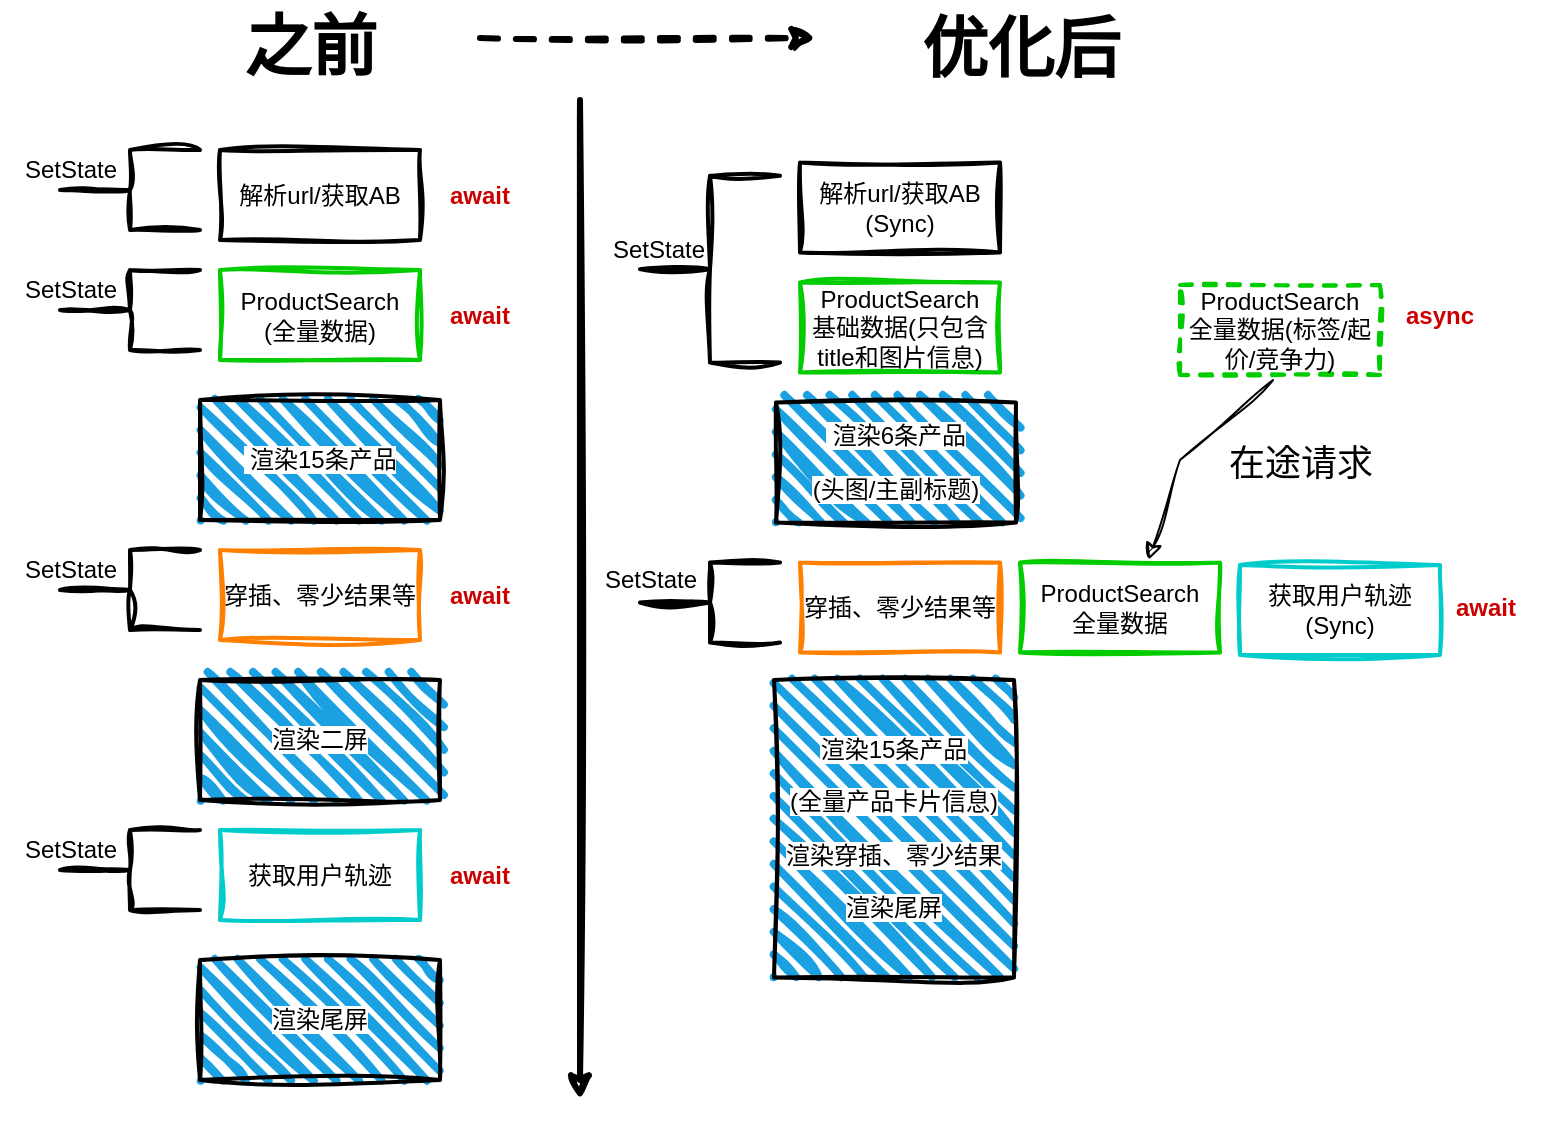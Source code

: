 <mxfile version="20.8.10" type="github" pages="3">
  <diagram name="第 1 页" id="h7guNUNuEZAvRdEFAoXu">
    <mxGraphModel dx="1175" dy="623" grid="1" gridSize="10" guides="1" tooltips="1" connect="1" arrows="1" fold="1" page="1" pageScale="1" pageWidth="827" pageHeight="1169" math="0" shadow="0">
      <root>
        <mxCell id="0" />
        <mxCell id="1" parent="0" />
        <mxCell id="q4ey1tj-G2VjlWOxj3wE-38" value="" style="group;sketch=1;curveFitting=1;jiggle=2;rounded=0;" vertex="1" connectable="0" parent="1">
          <mxGeometry x="40" y="170" width="773" height="500" as="geometry" />
        </mxCell>
        <mxCell id="qU5GhlJ0_iXKbKkcytwh-4" value="" style="endArrow=classic;html=1;rounded=0;strokeWidth=3;sketch=1;curveFitting=1;jiggle=2;" parent="q4ey1tj-G2VjlWOxj3wE-38" edge="1">
          <mxGeometry width="50" height="50" relative="1" as="geometry">
            <mxPoint x="290" as="sourcePoint" />
            <mxPoint x="290" y="500" as="targetPoint" />
          </mxGeometry>
        </mxCell>
        <mxCell id="qU5GhlJ0_iXKbKkcytwh-8" value="&lt;p style=&quot;line-height: 120%;&quot;&gt;&lt;span style=&quot;background-color: rgb(255, 255, 255);&quot;&gt;&amp;nbsp;渲染15条产品&lt;/span&gt;&lt;/p&gt;" style="rounded=0;whiteSpace=wrap;html=1;strokeWidth=2;fillWeight=4;hachureGap=8;hachureAngle=45;fillColor=#1ba1e2;sketch=1;curveFitting=1;jiggle=2;" parent="q4ey1tj-G2VjlWOxj3wE-38" vertex="1">
          <mxGeometry x="100" y="150" width="120" height="60" as="geometry" />
        </mxCell>
        <mxCell id="qU5GhlJ0_iXKbKkcytwh-9" value="&lt;p style=&quot;line-height: 120%;&quot;&gt;&lt;span style=&quot;background-color: rgb(255, 255, 255);&quot;&gt;渲染二屏&lt;/span&gt;&lt;/p&gt;" style="rounded=0;whiteSpace=wrap;html=1;strokeWidth=2;fillWeight=4;hachureGap=8;hachureAngle=45;fillColor=#1ba1e2;sketch=1;curveFitting=1;jiggle=2;" parent="q4ey1tj-G2VjlWOxj3wE-38" vertex="1">
          <mxGeometry x="100" y="290" width="120" height="60" as="geometry" />
        </mxCell>
        <mxCell id="qU5GhlJ0_iXKbKkcytwh-16" value="解析url/获取AB" style="rounded=0;absoluteArcSize=1;html=1;arcSize=10;whiteSpace=wrap;points=[];strokeColor=default;fillColor=inherit;fillWeight=4;hachureGap=8;hachureAngle=45;strokeWidth=2;fontFamily=Helvetica;fontSize=12;fontColor=default;sketch=1;curveFitting=1;jiggle=2;" parent="q4ey1tj-G2VjlWOxj3wE-38" vertex="1">
          <mxGeometry x="110" y="25" width="100" height="45" as="geometry" />
        </mxCell>
        <mxCell id="qU5GhlJ0_iXKbKkcytwh-21" value="" style="group;rounded=0;sketch=1;curveFitting=1;jiggle=2;" parent="q4ey1tj-G2VjlWOxj3wE-38" vertex="1" connectable="0">
          <mxGeometry y="20" width="100" height="45" as="geometry" />
        </mxCell>
        <mxCell id="qU5GhlJ0_iXKbKkcytwh-13" value="" style="shape=curlyBracket;whiteSpace=wrap;html=1;rounded=0;labelPosition=left;verticalLabelPosition=middle;align=right;verticalAlign=middle;fillWeight=4;hachureGap=8;hachureAngle=45;strokeColor=default;strokeWidth=2;fontFamily=Helvetica;fontSize=12;fontColor=default;fillColor=#1ba1e2;size=0.5;sketch=1;curveFitting=1;jiggle=2;" parent="qU5GhlJ0_iXKbKkcytwh-21" vertex="1">
          <mxGeometry x="30" y="5" width="70" height="40" as="geometry" />
        </mxCell>
        <mxCell id="qU5GhlJ0_iXKbKkcytwh-20" value="SetState&lt;br&gt;" style="text;html=1;align=center;verticalAlign=middle;resizable=0;points=[];autosize=1;strokeColor=none;fillColor=none;fontSize=12;fontFamily=Helvetica;fontColor=default;rounded=0;sketch=1;curveFitting=1;jiggle=2;" parent="qU5GhlJ0_iXKbKkcytwh-21" vertex="1">
          <mxGeometry width="70" height="30" as="geometry" />
        </mxCell>
        <UserObject label="await" placeholders="1" name="Variable" id="qU5GhlJ0_iXKbKkcytwh-22">
          <mxCell style="text;html=1;strokeColor=none;fillColor=none;align=center;verticalAlign=middle;whiteSpace=wrap;overflow=hidden;fontSize=12;fontFamily=Helvetica;fontColor=#CC0000;fontStyle=1;labelBackgroundColor=none;rounded=0;sketch=1;curveFitting=1;jiggle=2;" parent="q4ey1tj-G2VjlWOxj3wE-38" vertex="1">
            <mxGeometry x="210" y="31.25" width="60" height="32.5" as="geometry" />
          </mxCell>
        </UserObject>
        <mxCell id="qU5GhlJ0_iXKbKkcytwh-26" value="ProductSearch&lt;br&gt;(全量数据)" style="rounded=0;absoluteArcSize=1;html=1;arcSize=10;whiteSpace=wrap;points=[];strokeColor=#00CC00;fillColor=inherit;fillWeight=4;hachureGap=8;hachureAngle=45;strokeWidth=2;fontFamily=Helvetica;fontSize=12;fontColor=default;shadow=0;glass=0;sketch=1;curveFitting=1;jiggle=2;" parent="q4ey1tj-G2VjlWOxj3wE-38" vertex="1">
          <mxGeometry x="110" y="85" width="100" height="45" as="geometry" />
        </mxCell>
        <mxCell id="qU5GhlJ0_iXKbKkcytwh-27" value="" style="group;rounded=0;sketch=1;curveFitting=1;jiggle=2;" parent="q4ey1tj-G2VjlWOxj3wE-38" vertex="1" connectable="0">
          <mxGeometry y="80" width="100" height="45" as="geometry" />
        </mxCell>
        <mxCell id="qU5GhlJ0_iXKbKkcytwh-28" value="" style="shape=curlyBracket;whiteSpace=wrap;html=1;rounded=0;labelPosition=left;verticalLabelPosition=middle;align=right;verticalAlign=middle;fillWeight=4;hachureGap=8;hachureAngle=45;strokeColor=default;strokeWidth=2;fontFamily=Helvetica;fontSize=12;fontColor=default;fillColor=#1ba1e2;size=0.5;sketch=1;curveFitting=1;jiggle=2;" parent="qU5GhlJ0_iXKbKkcytwh-27" vertex="1">
          <mxGeometry x="30" y="5" width="70" height="40" as="geometry" />
        </mxCell>
        <mxCell id="qU5GhlJ0_iXKbKkcytwh-29" value="SetState&lt;br&gt;" style="text;html=1;align=center;verticalAlign=middle;resizable=0;points=[];autosize=1;strokeColor=none;fillColor=none;fontSize=12;fontFamily=Helvetica;fontColor=default;rounded=0;sketch=1;curveFitting=1;jiggle=2;" parent="qU5GhlJ0_iXKbKkcytwh-27" vertex="1">
          <mxGeometry width="70" height="30" as="geometry" />
        </mxCell>
        <UserObject label="await" placeholders="1" name="Variable" id="qU5GhlJ0_iXKbKkcytwh-30">
          <mxCell style="text;html=1;strokeColor=none;fillColor=none;align=center;verticalAlign=middle;whiteSpace=wrap;overflow=hidden;fontSize=12;fontFamily=Helvetica;fontColor=#CC0000;fontStyle=1;labelBackgroundColor=none;rounded=0;sketch=1;curveFitting=1;jiggle=2;" parent="q4ey1tj-G2VjlWOxj3wE-38" vertex="1">
            <mxGeometry x="210" y="91.25" width="60" height="32.5" as="geometry" />
          </mxCell>
        </UserObject>
        <mxCell id="qU5GhlJ0_iXKbKkcytwh-31" value="穿插、零少结果等" style="rounded=0;absoluteArcSize=1;html=1;arcSize=10;whiteSpace=wrap;points=[];strokeColor=#FF8000;fillColor=inherit;fillWeight=4;hachureGap=8;hachureAngle=45;strokeWidth=2;fontFamily=Helvetica;fontSize=12;fontColor=default;shadow=0;glass=0;sketch=1;curveFitting=1;jiggle=2;" parent="q4ey1tj-G2VjlWOxj3wE-38" vertex="1">
          <mxGeometry x="110" y="225" width="100" height="45" as="geometry" />
        </mxCell>
        <mxCell id="qU5GhlJ0_iXKbKkcytwh-32" value="" style="group;rounded=0;sketch=1;curveFitting=1;jiggle=2;" parent="q4ey1tj-G2VjlWOxj3wE-38" vertex="1" connectable="0">
          <mxGeometry y="220" width="100" height="45" as="geometry" />
        </mxCell>
        <mxCell id="qU5GhlJ0_iXKbKkcytwh-33" value="" style="shape=curlyBracket;whiteSpace=wrap;html=1;rounded=0;labelPosition=left;verticalLabelPosition=middle;align=right;verticalAlign=middle;fillWeight=4;hachureGap=8;hachureAngle=45;strokeColor=default;strokeWidth=2;fontFamily=Helvetica;fontSize=12;fontColor=default;fillColor=#1ba1e2;size=0.5;sketch=1;curveFitting=1;jiggle=2;" parent="qU5GhlJ0_iXKbKkcytwh-32" vertex="1">
          <mxGeometry x="30" y="5" width="70" height="40" as="geometry" />
        </mxCell>
        <mxCell id="qU5GhlJ0_iXKbKkcytwh-34" value="SetState&lt;br&gt;" style="text;html=1;align=center;verticalAlign=middle;resizable=0;points=[];autosize=1;strokeColor=none;fillColor=none;fontSize=12;fontFamily=Helvetica;fontColor=default;rounded=0;sketch=1;curveFitting=1;jiggle=2;" parent="qU5GhlJ0_iXKbKkcytwh-32" vertex="1">
          <mxGeometry width="70" height="30" as="geometry" />
        </mxCell>
        <UserObject label="await" placeholders="1" name="Variable" id="qU5GhlJ0_iXKbKkcytwh-35">
          <mxCell style="text;html=1;strokeColor=none;fillColor=none;align=center;verticalAlign=middle;whiteSpace=wrap;overflow=hidden;fontSize=12;fontFamily=Helvetica;fontColor=#CC0000;fontStyle=1;labelBackgroundColor=none;rounded=0;sketch=1;curveFitting=1;jiggle=2;" parent="q4ey1tj-G2VjlWOxj3wE-38" vertex="1">
            <mxGeometry x="210" y="231.25" width="60" height="32.5" as="geometry" />
          </mxCell>
        </UserObject>
        <mxCell id="qU5GhlJ0_iXKbKkcytwh-36" value="获取用户轨迹" style="rounded=0;absoluteArcSize=1;html=1;arcSize=10;whiteSpace=wrap;points=[];strokeColor=#00CCCC;fillColor=inherit;fillWeight=4;hachureGap=8;hachureAngle=45;strokeWidth=2;fontFamily=Helvetica;fontSize=12;fontColor=default;shadow=0;glass=0;sketch=1;curveFitting=1;jiggle=2;" parent="q4ey1tj-G2VjlWOxj3wE-38" vertex="1">
          <mxGeometry x="110" y="365" width="100" height="45" as="geometry" />
        </mxCell>
        <mxCell id="qU5GhlJ0_iXKbKkcytwh-37" value="" style="group;rounded=0;sketch=1;curveFitting=1;jiggle=2;" parent="q4ey1tj-G2VjlWOxj3wE-38" vertex="1" connectable="0">
          <mxGeometry y="360" width="100" height="45" as="geometry" />
        </mxCell>
        <mxCell id="qU5GhlJ0_iXKbKkcytwh-38" value="" style="shape=curlyBracket;whiteSpace=wrap;html=1;rounded=0;labelPosition=left;verticalLabelPosition=middle;align=right;verticalAlign=middle;fillWeight=4;hachureGap=8;hachureAngle=45;strokeColor=default;strokeWidth=2;fontFamily=Helvetica;fontSize=12;fontColor=default;fillColor=#1ba1e2;size=0.5;sketch=1;curveFitting=1;jiggle=2;" parent="qU5GhlJ0_iXKbKkcytwh-37" vertex="1">
          <mxGeometry x="30" y="5" width="70" height="40" as="geometry" />
        </mxCell>
        <mxCell id="qU5GhlJ0_iXKbKkcytwh-39" value="SetState&lt;br&gt;" style="text;html=1;align=center;verticalAlign=middle;resizable=0;points=[];autosize=1;strokeColor=none;fillColor=none;fontSize=12;fontFamily=Helvetica;fontColor=default;rounded=0;sketch=1;curveFitting=1;jiggle=2;" parent="qU5GhlJ0_iXKbKkcytwh-37" vertex="1">
          <mxGeometry width="70" height="30" as="geometry" />
        </mxCell>
        <UserObject label="await" placeholders="1" name="Variable" id="qU5GhlJ0_iXKbKkcytwh-40">
          <mxCell style="text;html=1;strokeColor=none;fillColor=none;align=center;verticalAlign=middle;whiteSpace=wrap;overflow=hidden;fontSize=12;fontFamily=Helvetica;fontColor=#CC0000;fontStyle=1;labelBackgroundColor=none;rounded=0;sketch=1;curveFitting=1;jiggle=2;" parent="q4ey1tj-G2VjlWOxj3wE-38" vertex="1">
            <mxGeometry x="210" y="371.25" width="60" height="32.5" as="geometry" />
          </mxCell>
        </UserObject>
        <mxCell id="qU5GhlJ0_iXKbKkcytwh-41" value="&lt;span style=&quot;background-color: rgb(255, 255, 255);&quot;&gt;渲染尾屏&lt;/span&gt;" style="rounded=0;whiteSpace=wrap;html=1;strokeWidth=2;fillWeight=4;hachureGap=8;hachureAngle=45;fillColor=#1ba1e2;sketch=1;curveFitting=1;jiggle=2;" parent="q4ey1tj-G2VjlWOxj3wE-38" vertex="1">
          <mxGeometry x="100" y="430" width="120" height="60" as="geometry" />
        </mxCell>
        <mxCell id="q4ey1tj-G2VjlWOxj3wE-4" value="&lt;p style=&quot;line-height: 120%;&quot;&gt;&lt;span style=&quot;background-color: rgb(255, 255, 255);&quot;&gt;&amp;nbsp;渲染6条产品&lt;/span&gt;&lt;/p&gt;&lt;p style=&quot;line-height: 120%;&quot;&gt;&lt;span style=&quot;background-color: rgb(255, 255, 255);&quot;&gt;(头图/主副标题)&lt;/span&gt;&lt;/p&gt;" style="rounded=0;whiteSpace=wrap;html=1;strokeWidth=2;fillWeight=4;hachureGap=8;hachureAngle=45;fillColor=#1ba1e2;sketch=1;curveFitting=1;jiggle=2;" vertex="1" parent="q4ey1tj-G2VjlWOxj3wE-38">
          <mxGeometry x="388" y="151.25" width="120" height="60" as="geometry" />
        </mxCell>
        <mxCell id="q4ey1tj-G2VjlWOxj3wE-5" value="&lt;p style=&quot;line-height: 120%;&quot;&gt;&lt;span style=&quot;background-color: rgb(255, 255, 255);&quot;&gt;渲染15条产品&lt;/span&gt;&lt;/p&gt;&lt;p style=&quot;line-height: 120%;&quot;&gt;&lt;span style=&quot;background-color: rgb(255, 255, 255);&quot;&gt;(全量产品卡片信息)&lt;/span&gt;&lt;/p&gt;&lt;p style=&quot;line-height: 120%;&quot;&gt;&lt;span style=&quot;background-color: rgb(255, 255, 255);&quot;&gt;渲染穿插、零少结果&lt;/span&gt;&lt;/p&gt;&lt;p style=&quot;line-height: 120%;&quot;&gt;&lt;span style=&quot;background-color: rgb(255, 255, 255);&quot;&gt;渲染尾屏&lt;/span&gt;&lt;/p&gt;" style="rounded=0;whiteSpace=wrap;html=1;strokeWidth=2;fillWeight=4;hachureGap=8;hachureAngle=45;fillColor=#1ba1e2;sketch=1;curveFitting=1;jiggle=2;" vertex="1" parent="q4ey1tj-G2VjlWOxj3wE-38">
          <mxGeometry x="387" y="290" width="120" height="148.75" as="geometry" />
        </mxCell>
        <mxCell id="q4ey1tj-G2VjlWOxj3wE-6" value="解析url/获取AB&lt;br&gt;(Sync)" style="rounded=0;absoluteArcSize=1;html=1;arcSize=10;whiteSpace=wrap;points=[];strokeColor=default;fillColor=inherit;fillWeight=4;hachureGap=8;hachureAngle=45;strokeWidth=2;fontFamily=Helvetica;fontSize=12;fontColor=default;sketch=1;curveFitting=1;jiggle=2;" vertex="1" parent="q4ey1tj-G2VjlWOxj3wE-38">
          <mxGeometry x="400" y="31.25" width="100" height="45" as="geometry" />
        </mxCell>
        <mxCell id="q4ey1tj-G2VjlWOxj3wE-7" value="" style="group;rounded=0;sketch=1;curveFitting=1;jiggle=2;" vertex="1" connectable="0" parent="q4ey1tj-G2VjlWOxj3wE-38">
          <mxGeometry x="300" y="25" width="100" height="105" as="geometry" />
        </mxCell>
        <mxCell id="q4ey1tj-G2VjlWOxj3wE-8" value="" style="shape=curlyBracket;whiteSpace=wrap;html=1;rounded=0;labelPosition=left;verticalLabelPosition=middle;align=right;verticalAlign=middle;fillWeight=4;hachureGap=8;hachureAngle=45;strokeColor=default;strokeWidth=2;fontFamily=Helvetica;fontSize=12;fontColor=default;fillColor=#1ba1e2;size=0.5;sketch=1;curveFitting=1;jiggle=2;" vertex="1" parent="q4ey1tj-G2VjlWOxj3wE-7">
          <mxGeometry x="20" y="12.917" width="70" height="93.333" as="geometry" />
        </mxCell>
        <mxCell id="q4ey1tj-G2VjlWOxj3wE-9" value="SetState&lt;br&gt;" style="text;html=1;align=center;verticalAlign=middle;resizable=0;points=[];autosize=1;strokeColor=none;fillColor=none;fontSize=12;fontFamily=Helvetica;fontColor=default;rounded=0;sketch=1;curveFitting=1;jiggle=2;" vertex="1" parent="q4ey1tj-G2VjlWOxj3wE-7">
          <mxGeometry x="-6" y="35" width="70" height="30" as="geometry" />
        </mxCell>
        <mxCell id="q4ey1tj-G2VjlWOxj3wE-11" value="ProductSearch&lt;br&gt;基础数据(只包含title和图片信息)" style="rounded=0;absoluteArcSize=1;html=1;arcSize=10;whiteSpace=wrap;points=[];strokeColor=#00CC00;fillColor=inherit;fillWeight=4;hachureGap=8;hachureAngle=45;strokeWidth=2;fontFamily=Helvetica;fontSize=12;fontColor=default;shadow=0;glass=0;sketch=1;curveFitting=1;jiggle=2;" vertex="1" parent="q4ey1tj-G2VjlWOxj3wE-38">
          <mxGeometry x="400" y="91.25" width="100" height="45" as="geometry" />
        </mxCell>
        <mxCell id="q4ey1tj-G2VjlWOxj3wE-16" value="穿插、零少结果等" style="rounded=0;absoluteArcSize=1;html=1;arcSize=10;whiteSpace=wrap;points=[];strokeColor=#FF8000;fillColor=inherit;fillWeight=4;hachureGap=8;hachureAngle=45;strokeWidth=2;fontFamily=Helvetica;fontSize=12;fontColor=default;shadow=0;glass=0;sketch=1;curveFitting=1;jiggle=2;" vertex="1" parent="q4ey1tj-G2VjlWOxj3wE-38">
          <mxGeometry x="400" y="231.25" width="100" height="45" as="geometry" />
        </mxCell>
        <mxCell id="q4ey1tj-G2VjlWOxj3wE-17" value="" style="group;rounded=0;sketch=1;curveFitting=1;jiggle=2;" vertex="1" connectable="0" parent="q4ey1tj-G2VjlWOxj3wE-38">
          <mxGeometry x="300" y="225" width="100" height="45" as="geometry" />
        </mxCell>
        <mxCell id="q4ey1tj-G2VjlWOxj3wE-18" value="" style="shape=curlyBracket;whiteSpace=wrap;html=1;rounded=0;labelPosition=left;verticalLabelPosition=middle;align=right;verticalAlign=middle;fillWeight=4;hachureGap=8;hachureAngle=45;strokeColor=default;strokeWidth=2;fontFamily=Helvetica;fontSize=12;fontColor=default;fillColor=#1ba1e2;size=0.5;sketch=1;curveFitting=1;jiggle=2;" vertex="1" parent="q4ey1tj-G2VjlWOxj3wE-17">
          <mxGeometry x="20" y="6.25" width="70" height="40" as="geometry" />
        </mxCell>
        <mxCell id="q4ey1tj-G2VjlWOxj3wE-19" value="SetState&lt;br&gt;" style="text;html=1;align=center;verticalAlign=middle;resizable=0;points=[];autosize=1;strokeColor=none;fillColor=none;fontSize=12;fontFamily=Helvetica;fontColor=default;rounded=0;sketch=1;curveFitting=1;jiggle=2;" vertex="1" parent="q4ey1tj-G2VjlWOxj3wE-17">
          <mxGeometry x="-10" width="70" height="30" as="geometry" />
        </mxCell>
        <mxCell id="q4ey1tj-G2VjlWOxj3wE-21" value="获取用户轨迹&lt;br&gt;(Sync)" style="rounded=0;absoluteArcSize=1;html=1;arcSize=10;whiteSpace=wrap;points=[];strokeColor=#00CCCC;fillColor=inherit;fillWeight=4;hachureGap=8;hachureAngle=45;strokeWidth=2;fontFamily=Helvetica;fontSize=12;fontColor=default;shadow=0;glass=0;sketch=1;curveFitting=1;jiggle=2;" vertex="1" parent="q4ey1tj-G2VjlWOxj3wE-38">
          <mxGeometry x="620" y="232.5" width="100" height="45" as="geometry" />
        </mxCell>
        <mxCell id="q4ey1tj-G2VjlWOxj3wE-27" value="ProductSearch&lt;br&gt;全量数据(标签/起价/竞争力)" style="rounded=0;absoluteArcSize=1;html=1;arcSize=10;whiteSpace=wrap;points=[];strokeColor=#00CC00;fillColor=inherit;fillWeight=4;hachureGap=8;hachureAngle=45;strokeWidth=2;fontFamily=Helvetica;fontSize=12;fontColor=default;shadow=0;glass=0;dashed=1;sketch=1;curveFitting=1;jiggle=2;" vertex="1" parent="q4ey1tj-G2VjlWOxj3wE-38">
          <mxGeometry x="590" y="92.5" width="100" height="45" as="geometry" />
        </mxCell>
        <mxCell id="q4ey1tj-G2VjlWOxj3wE-28" value="ProductSearch&lt;br&gt;全量数据" style="rounded=0;absoluteArcSize=1;html=1;arcSize=10;whiteSpace=wrap;points=[];strokeColor=#00CC00;fillColor=inherit;fillWeight=4;hachureGap=8;hachureAngle=45;strokeWidth=2;fontFamily=Helvetica;fontSize=12;fontColor=default;shadow=0;glass=0;labelBorderColor=none;labelBackgroundColor=none;sketch=1;curveFitting=1;jiggle=2;" vertex="1" parent="q4ey1tj-G2VjlWOxj3wE-38">
          <mxGeometry x="510" y="231.25" width="100" height="45" as="geometry" />
        </mxCell>
        <mxCell id="q4ey1tj-G2VjlWOxj3wE-31" value="" style="endArrow=classic;html=1;rounded=0;hachureGap=4;fontFamily=Architects Daughter;fontSource=https%3A%2F%2Ffonts.googleapis.com%2Fcss%3Ffamily%3DArchitects%2BDaughter;fontSize=16;fontColor=default;entryX=0.645;entryY=-0.033;entryDx=0;entryDy=0;entryPerimeter=0;exitX=0.465;exitY=1.056;exitDx=0;exitDy=0;exitPerimeter=0;sketch=1;curveFitting=1;jiggle=2;" edge="1" parent="q4ey1tj-G2VjlWOxj3wE-38" source="q4ey1tj-G2VjlWOxj3wE-27" target="q4ey1tj-G2VjlWOxj3wE-28">
          <mxGeometry relative="1" as="geometry">
            <mxPoint x="570" y="136.25" as="sourcePoint" />
            <mxPoint x="670" y="136.25" as="targetPoint" />
            <Array as="points">
              <mxPoint x="590" y="180" />
            </Array>
          </mxGeometry>
        </mxCell>
        <mxCell id="q4ey1tj-G2VjlWOxj3wE-34" value="&lt;font face=&quot;Lucida Console&quot; style=&quot;font-size: 18px;&quot;&gt;在途请求&lt;/font&gt;" style="text;html=1;align=center;verticalAlign=middle;resizable=0;points=[];autosize=1;strokeColor=none;fillColor=none;fontSize=20;fontFamily=Architects Daughter;fontColor=default;sketch=1;curveFitting=1;jiggle=2;rounded=0;" vertex="1" parent="q4ey1tj-G2VjlWOxj3wE-38">
          <mxGeometry x="600" y="161.25" width="100" height="40" as="geometry" />
        </mxCell>
        <UserObject label="async" placeholders="1" name="Variable" id="q4ey1tj-G2VjlWOxj3wE-36">
          <mxCell style="text;html=1;strokeColor=none;fillColor=none;align=center;verticalAlign=middle;whiteSpace=wrap;overflow=hidden;fontSize=12;fontFamily=Helvetica;fontColor=#CC0000;fontStyle=1;labelBackgroundColor=none;rounded=0;sketch=1;curveFitting=1;jiggle=2;" vertex="1" parent="q4ey1tj-G2VjlWOxj3wE-38">
            <mxGeometry x="690" y="91.25" width="60" height="32.5" as="geometry" />
          </mxCell>
        </UserObject>
        <UserObject label="await" placeholders="1" name="Variable" id="q4ey1tj-G2VjlWOxj3wE-37">
          <mxCell style="text;html=1;strokeColor=none;fillColor=none;align=center;verticalAlign=middle;whiteSpace=wrap;overflow=hidden;fontSize=12;fontFamily=Helvetica;fontColor=#CC0000;fontStyle=1;labelBackgroundColor=none;rounded=0;sketch=1;curveFitting=1;jiggle=2;" vertex="1" parent="q4ey1tj-G2VjlWOxj3wE-38">
            <mxGeometry x="713" y="237.5" width="60" height="32.5" as="geometry" />
          </mxCell>
        </UserObject>
        <mxCell id="q4ey1tj-G2VjlWOxj3wE-39" value="&lt;b&gt;&lt;font style=&quot;font-size: 33px;&quot;&gt;之前&lt;/font&gt;&lt;/b&gt;" style="text;html=1;align=center;verticalAlign=middle;resizable=0;points=[];autosize=1;strokeColor=none;fillColor=none;fontSize=20;fontFamily=Architects Daughter;fontColor=default;sketch=1;curveFitting=1;jiggle=2;rounded=0;" vertex="1" parent="1">
          <mxGeometry x="150" y="120" width="90" height="50" as="geometry" />
        </mxCell>
        <mxCell id="q4ey1tj-G2VjlWOxj3wE-40" value="" style="endArrow=classic;html=1;rounded=0;hachureGap=4;strokeWidth=3;fontFamily=Lucida Console;fontSize=18;fontColor=default;jumpStyle=sharp;strokeColor=default;dashed=1;sketch=1;curveFitting=1;jiggle=2;" edge="1" parent="1">
          <mxGeometry width="50" height="50" relative="1" as="geometry">
            <mxPoint x="280" y="139" as="sourcePoint" />
            <mxPoint x="448" y="139" as="targetPoint" />
            <Array as="points" />
          </mxGeometry>
        </mxCell>
        <mxCell id="q4ey1tj-G2VjlWOxj3wE-42" value="&lt;span style=&quot;font-size: 33px;&quot;&gt;&lt;b&gt;优化后&lt;/b&gt;&lt;/span&gt;" style="text;html=1;align=center;verticalAlign=middle;resizable=0;points=[];autosize=1;strokeColor=none;fillColor=none;fontSize=20;fontFamily=Architects Daughter;fontColor=default;sketch=1;curveFitting=1;jiggle=2;rounded=0;" vertex="1" parent="1">
          <mxGeometry x="490" y="121" width="120" height="50" as="geometry" />
        </mxCell>
      </root>
    </mxGraphModel>
  </diagram>
  <diagram name="简约版" id="52yV9eKsnqJgxpzJjUNL">
    <mxGraphModel dx="1567" dy="830" grid="1" gridSize="10" guides="1" tooltips="1" connect="1" arrows="1" fold="1" page="1" pageScale="1" pageWidth="827" pageHeight="1169" math="0" shadow="0">
      <root>
        <mxCell id="2o9ITymxCFh35M2lMKfx-0" />
        <mxCell id="2o9ITymxCFh35M2lMKfx-1" parent="2o9ITymxCFh35M2lMKfx-0" />
        <mxCell id="2o9ITymxCFh35M2lMKfx-2" value="" style="group;sketch=1;curveFitting=1;jiggle=2;rounded=0;" vertex="1" connectable="0" parent="2o9ITymxCFh35M2lMKfx-1">
          <mxGeometry x="40" y="170" width="773" height="500" as="geometry" />
        </mxCell>
        <mxCell id="2o9ITymxCFh35M2lMKfx-3" value="" style="endArrow=classic;html=1;rounded=0;strokeWidth=3;sketch=1;curveFitting=1;jiggle=2;" edge="1" parent="2o9ITymxCFh35M2lMKfx-2">
          <mxGeometry width="50" height="50" relative="1" as="geometry">
            <mxPoint x="290" as="sourcePoint" />
            <mxPoint x="290" y="500" as="targetPoint" />
          </mxGeometry>
        </mxCell>
        <mxCell id="2o9ITymxCFh35M2lMKfx-4" value="&lt;p style=&quot;line-height: 120%;&quot;&gt;&lt;span style=&quot;background-color: rgb(255, 255, 255);&quot;&gt;&amp;nbsp;渲染15条产品&lt;/span&gt;&lt;/p&gt;" style="rounded=0;whiteSpace=wrap;html=1;strokeWidth=2;fillWeight=4;hachureGap=8;hachureAngle=45;fillColor=#1ba1e2;sketch=1;curveFitting=1;jiggle=2;" vertex="1" parent="2o9ITymxCFh35M2lMKfx-2">
          <mxGeometry x="100" y="150" width="120" height="60" as="geometry" />
        </mxCell>
        <mxCell id="2o9ITymxCFh35M2lMKfx-5" value="&lt;p style=&quot;line-height: 120%;&quot;&gt;&lt;span style=&quot;background-color: rgb(255, 255, 255);&quot;&gt;渲染二屏&lt;/span&gt;&lt;/p&gt;" style="rounded=0;whiteSpace=wrap;html=1;strokeWidth=2;fillWeight=4;hachureGap=8;hachureAngle=45;fillColor=#1ba1e2;sketch=1;curveFitting=1;jiggle=2;" vertex="1" parent="2o9ITymxCFh35M2lMKfx-2">
          <mxGeometry x="100" y="290" width="120" height="60" as="geometry" />
        </mxCell>
        <mxCell id="2o9ITymxCFh35M2lMKfx-6" value="解析url/获取AB" style="rounded=0;absoluteArcSize=1;html=1;arcSize=10;whiteSpace=wrap;points=[];strokeColor=default;fillColor=inherit;fillWeight=4;hachureGap=8;hachureAngle=45;strokeWidth=2;fontFamily=Helvetica;fontSize=12;fontColor=default;sketch=1;curveFitting=1;jiggle=2;" vertex="1" parent="2o9ITymxCFh35M2lMKfx-2">
          <mxGeometry x="110" y="25" width="100" height="45" as="geometry" />
        </mxCell>
        <mxCell id="2o9ITymxCFh35M2lMKfx-7" value="" style="group;rounded=0;sketch=1;curveFitting=1;jiggle=2;" vertex="1" connectable="0" parent="2o9ITymxCFh35M2lMKfx-2">
          <mxGeometry y="20" width="100" height="45" as="geometry" />
        </mxCell>
        <mxCell id="2o9ITymxCFh35M2lMKfx-8" value="" style="shape=curlyBracket;whiteSpace=wrap;html=1;rounded=0;labelPosition=left;verticalLabelPosition=middle;align=right;verticalAlign=middle;fillWeight=4;hachureGap=8;hachureAngle=45;strokeColor=default;strokeWidth=2;fontFamily=Helvetica;fontSize=12;fontColor=default;fillColor=#1ba1e2;size=0.5;sketch=1;curveFitting=1;jiggle=2;" vertex="1" parent="2o9ITymxCFh35M2lMKfx-7">
          <mxGeometry x="30" y="5" width="70" height="40" as="geometry" />
        </mxCell>
        <mxCell id="2o9ITymxCFh35M2lMKfx-9" value="SetState&lt;br&gt;" style="text;html=1;align=center;verticalAlign=middle;resizable=0;points=[];autosize=1;strokeColor=none;fillColor=none;fontSize=12;fontFamily=Helvetica;fontColor=default;rounded=0;sketch=1;curveFitting=1;jiggle=2;" vertex="1" parent="2o9ITymxCFh35M2lMKfx-7">
          <mxGeometry width="70" height="30" as="geometry" />
        </mxCell>
        <UserObject label="await" placeholders="1" name="Variable" id="2o9ITymxCFh35M2lMKfx-10">
          <mxCell style="text;html=1;strokeColor=none;fillColor=none;align=center;verticalAlign=middle;whiteSpace=wrap;overflow=hidden;fontSize=12;fontFamily=Helvetica;fontColor=#CC0000;fontStyle=1;labelBackgroundColor=none;rounded=0;sketch=1;curveFitting=1;jiggle=2;" vertex="1" parent="2o9ITymxCFh35M2lMKfx-2">
            <mxGeometry x="210" y="31.25" width="60" height="32.5" as="geometry" />
          </mxCell>
        </UserObject>
        <mxCell id="2o9ITymxCFh35M2lMKfx-11" value="ProductSearch&lt;br&gt;(全量数据)" style="rounded=0;absoluteArcSize=1;html=1;arcSize=10;whiteSpace=wrap;points=[];strokeColor=#000000;fillColor=inherit;fillWeight=4;hachureGap=8;hachureAngle=45;strokeWidth=2;fontFamily=Helvetica;fontSize=12;fontColor=default;shadow=0;glass=0;sketch=1;curveFitting=1;jiggle=2;" vertex="1" parent="2o9ITymxCFh35M2lMKfx-2">
          <mxGeometry x="110" y="85" width="100" height="45" as="geometry" />
        </mxCell>
        <mxCell id="2o9ITymxCFh35M2lMKfx-12" value="" style="group;rounded=0;sketch=1;curveFitting=1;jiggle=2;" vertex="1" connectable="0" parent="2o9ITymxCFh35M2lMKfx-2">
          <mxGeometry y="80" width="100" height="45" as="geometry" />
        </mxCell>
        <mxCell id="2o9ITymxCFh35M2lMKfx-13" value="" style="shape=curlyBracket;whiteSpace=wrap;html=1;rounded=0;labelPosition=left;verticalLabelPosition=middle;align=right;verticalAlign=middle;fillWeight=4;hachureGap=8;hachureAngle=45;strokeColor=default;strokeWidth=2;fontFamily=Helvetica;fontSize=12;fontColor=default;fillColor=#1ba1e2;size=0.5;sketch=1;curveFitting=1;jiggle=2;" vertex="1" parent="2o9ITymxCFh35M2lMKfx-12">
          <mxGeometry x="30" y="5" width="70" height="40" as="geometry" />
        </mxCell>
        <mxCell id="2o9ITymxCFh35M2lMKfx-14" value="SetState&lt;br&gt;" style="text;html=1;align=center;verticalAlign=middle;resizable=0;points=[];autosize=1;strokeColor=none;fillColor=none;fontSize=12;fontFamily=Helvetica;fontColor=default;rounded=0;sketch=1;curveFitting=1;jiggle=2;" vertex="1" parent="2o9ITymxCFh35M2lMKfx-12">
          <mxGeometry width="70" height="30" as="geometry" />
        </mxCell>
        <UserObject label="await" placeholders="1" name="Variable" id="2o9ITymxCFh35M2lMKfx-15">
          <mxCell style="text;html=1;strokeColor=none;fillColor=none;align=center;verticalAlign=middle;whiteSpace=wrap;overflow=hidden;fontSize=12;fontFamily=Helvetica;fontColor=#CC0000;fontStyle=1;labelBackgroundColor=none;rounded=0;sketch=1;curveFitting=1;jiggle=2;" vertex="1" parent="2o9ITymxCFh35M2lMKfx-2">
            <mxGeometry x="210" y="91.25" width="60" height="32.5" as="geometry" />
          </mxCell>
        </UserObject>
        <mxCell id="2o9ITymxCFh35M2lMKfx-16" value="穿插、零少结果等" style="rounded=0;absoluteArcSize=1;html=1;arcSize=10;whiteSpace=wrap;points=[];strokeColor=#000000;fillColor=inherit;fillWeight=4;hachureGap=8;hachureAngle=45;strokeWidth=2;fontFamily=Helvetica;fontSize=12;fontColor=default;shadow=0;glass=0;sketch=1;curveFitting=1;jiggle=2;" vertex="1" parent="2o9ITymxCFh35M2lMKfx-2">
          <mxGeometry x="110" y="225" width="100" height="45" as="geometry" />
        </mxCell>
        <mxCell id="2o9ITymxCFh35M2lMKfx-17" value="" style="group;rounded=0;sketch=1;curveFitting=1;jiggle=2;" vertex="1" connectable="0" parent="2o9ITymxCFh35M2lMKfx-2">
          <mxGeometry y="220" width="100" height="45" as="geometry" />
        </mxCell>
        <mxCell id="2o9ITymxCFh35M2lMKfx-18" value="" style="shape=curlyBracket;whiteSpace=wrap;html=1;rounded=0;labelPosition=left;verticalLabelPosition=middle;align=right;verticalAlign=middle;fillWeight=4;hachureGap=8;hachureAngle=45;strokeColor=default;strokeWidth=2;fontFamily=Helvetica;fontSize=12;fontColor=default;fillColor=#1ba1e2;size=0.5;sketch=1;curveFitting=1;jiggle=2;" vertex="1" parent="2o9ITymxCFh35M2lMKfx-17">
          <mxGeometry x="30" y="5" width="70" height="40" as="geometry" />
        </mxCell>
        <mxCell id="2o9ITymxCFh35M2lMKfx-19" value="SetState&lt;br&gt;" style="text;html=1;align=center;verticalAlign=middle;resizable=0;points=[];autosize=1;strokeColor=none;fillColor=none;fontSize=12;fontFamily=Helvetica;fontColor=default;rounded=0;sketch=1;curveFitting=1;jiggle=2;" vertex="1" parent="2o9ITymxCFh35M2lMKfx-17">
          <mxGeometry width="70" height="30" as="geometry" />
        </mxCell>
        <UserObject label="await" placeholders="1" name="Variable" id="2o9ITymxCFh35M2lMKfx-20">
          <mxCell style="text;html=1;strokeColor=none;fillColor=none;align=center;verticalAlign=middle;whiteSpace=wrap;overflow=hidden;fontSize=12;fontFamily=Helvetica;fontColor=#CC0000;fontStyle=1;labelBackgroundColor=none;rounded=0;sketch=1;curveFitting=1;jiggle=2;" vertex="1" parent="2o9ITymxCFh35M2lMKfx-2">
            <mxGeometry x="210" y="231.25" width="60" height="32.5" as="geometry" />
          </mxCell>
        </UserObject>
        <mxCell id="2o9ITymxCFh35M2lMKfx-21" value="获取用户轨迹" style="rounded=0;absoluteArcSize=1;html=1;arcSize=10;whiteSpace=wrap;points=[];strokeColor=#000000;fillColor=inherit;fillWeight=4;hachureGap=8;hachureAngle=45;strokeWidth=2;fontFamily=Helvetica;fontSize=12;fontColor=default;shadow=0;glass=0;sketch=1;curveFitting=1;jiggle=2;" vertex="1" parent="2o9ITymxCFh35M2lMKfx-2">
          <mxGeometry x="110" y="365" width="100" height="45" as="geometry" />
        </mxCell>
        <mxCell id="2o9ITymxCFh35M2lMKfx-22" value="" style="group;rounded=0;sketch=1;curveFitting=1;jiggle=2;" vertex="1" connectable="0" parent="2o9ITymxCFh35M2lMKfx-2">
          <mxGeometry y="360" width="100" height="45" as="geometry" />
        </mxCell>
        <mxCell id="2o9ITymxCFh35M2lMKfx-23" value="" style="shape=curlyBracket;whiteSpace=wrap;html=1;rounded=0;labelPosition=left;verticalLabelPosition=middle;align=right;verticalAlign=middle;fillWeight=4;hachureGap=8;hachureAngle=45;strokeColor=default;strokeWidth=2;fontFamily=Helvetica;fontSize=12;fontColor=default;fillColor=#1ba1e2;size=0.5;sketch=1;curveFitting=1;jiggle=2;" vertex="1" parent="2o9ITymxCFh35M2lMKfx-22">
          <mxGeometry x="30" y="5" width="70" height="40" as="geometry" />
        </mxCell>
        <mxCell id="2o9ITymxCFh35M2lMKfx-24" value="SetState&lt;br&gt;" style="text;html=1;align=center;verticalAlign=middle;resizable=0;points=[];autosize=1;strokeColor=none;fillColor=none;fontSize=12;fontFamily=Helvetica;fontColor=default;rounded=0;sketch=1;curveFitting=1;jiggle=2;" vertex="1" parent="2o9ITymxCFh35M2lMKfx-22">
          <mxGeometry width="70" height="30" as="geometry" />
        </mxCell>
        <UserObject label="await" placeholders="1" name="Variable" id="2o9ITymxCFh35M2lMKfx-25">
          <mxCell style="text;html=1;strokeColor=none;fillColor=none;align=center;verticalAlign=middle;whiteSpace=wrap;overflow=hidden;fontSize=12;fontFamily=Helvetica;fontColor=#CC0000;fontStyle=1;labelBackgroundColor=none;rounded=0;sketch=1;curveFitting=1;jiggle=2;" vertex="1" parent="2o9ITymxCFh35M2lMKfx-2">
            <mxGeometry x="210" y="371.25" width="60" height="32.5" as="geometry" />
          </mxCell>
        </UserObject>
        <mxCell id="2o9ITymxCFh35M2lMKfx-26" value="&lt;span style=&quot;background-color: rgb(255, 255, 255);&quot;&gt;渲染尾屏&lt;/span&gt;" style="rounded=0;whiteSpace=wrap;html=1;strokeWidth=2;fillWeight=4;hachureGap=8;hachureAngle=45;fillColor=#1ba1e2;sketch=1;curveFitting=1;jiggle=2;" vertex="1" parent="2o9ITymxCFh35M2lMKfx-2">
          <mxGeometry x="100" y="430" width="120" height="60" as="geometry" />
        </mxCell>
        <mxCell id="2o9ITymxCFh35M2lMKfx-27" value="&lt;p style=&quot;line-height: 120%;&quot;&gt;&lt;span style=&quot;background-color: rgb(255, 255, 255);&quot;&gt;&amp;nbsp;渲染6条产品&lt;/span&gt;&lt;/p&gt;&lt;p style=&quot;line-height: 120%;&quot;&gt;&lt;span style=&quot;background-color: rgb(255, 255, 255);&quot;&gt;(头图/主副标题)&lt;/span&gt;&lt;/p&gt;" style="rounded=0;whiteSpace=wrap;html=1;strokeWidth=2;fillWeight=4;hachureGap=8;hachureAngle=45;fillColor=#1ba1e2;sketch=1;curveFitting=1;jiggle=2;" vertex="1" parent="2o9ITymxCFh35M2lMKfx-2">
          <mxGeometry x="388" y="151.25" width="120" height="60" as="geometry" />
        </mxCell>
        <mxCell id="2o9ITymxCFh35M2lMKfx-28" value="&lt;p style=&quot;line-height: 120%;&quot;&gt;&lt;span style=&quot;background-color: rgb(255, 255, 255);&quot;&gt;渲染15条产品&lt;/span&gt;&lt;/p&gt;&lt;p style=&quot;line-height: 120%;&quot;&gt;&lt;span style=&quot;background-color: rgb(255, 255, 255);&quot;&gt;(全量产品卡片信息)&lt;/span&gt;&lt;/p&gt;&lt;p style=&quot;line-height: 120%;&quot;&gt;&lt;span style=&quot;background-color: rgb(255, 255, 255);&quot;&gt;渲染穿插、零少结果&lt;/span&gt;&lt;/p&gt;&lt;p style=&quot;line-height: 120%;&quot;&gt;&lt;span style=&quot;background-color: rgb(255, 255, 255);&quot;&gt;渲染尾屏&lt;/span&gt;&lt;/p&gt;" style="rounded=0;whiteSpace=wrap;html=1;strokeWidth=2;fillWeight=4;hachureGap=8;hachureAngle=45;fillColor=#1ba1e2;sketch=1;curveFitting=1;jiggle=2;" vertex="1" parent="2o9ITymxCFh35M2lMKfx-2">
          <mxGeometry x="387" y="290" width="120" height="148.75" as="geometry" />
        </mxCell>
        <mxCell id="2o9ITymxCFh35M2lMKfx-29" value="解析url/获取AB&lt;br&gt;(Sync)" style="rounded=0;absoluteArcSize=1;html=1;arcSize=10;whiteSpace=wrap;points=[];strokeColor=default;fillColor=inherit;fillWeight=4;hachureGap=8;hachureAngle=45;strokeWidth=2;fontFamily=Helvetica;fontSize=12;fontColor=default;sketch=1;curveFitting=1;jiggle=2;" vertex="1" parent="2o9ITymxCFh35M2lMKfx-2">
          <mxGeometry x="400" y="31.25" width="100" height="45" as="geometry" />
        </mxCell>
        <mxCell id="2o9ITymxCFh35M2lMKfx-30" value="" style="group;rounded=0;sketch=1;curveFitting=1;jiggle=2;" vertex="1" connectable="0" parent="2o9ITymxCFh35M2lMKfx-2">
          <mxGeometry x="300" y="25" width="100" height="105" as="geometry" />
        </mxCell>
        <mxCell id="2o9ITymxCFh35M2lMKfx-31" value="" style="shape=curlyBracket;whiteSpace=wrap;html=1;rounded=0;labelPosition=left;verticalLabelPosition=middle;align=right;verticalAlign=middle;fillWeight=4;hachureGap=8;hachureAngle=45;strokeColor=default;strokeWidth=2;fontFamily=Helvetica;fontSize=12;fontColor=default;fillColor=#1ba1e2;size=0.5;sketch=1;curveFitting=1;jiggle=2;" vertex="1" parent="2o9ITymxCFh35M2lMKfx-30">
          <mxGeometry x="20" y="12.917" width="70" height="93.333" as="geometry" />
        </mxCell>
        <mxCell id="2o9ITymxCFh35M2lMKfx-32" value="SetState&lt;br&gt;" style="text;html=1;align=center;verticalAlign=middle;resizable=0;points=[];autosize=1;strokeColor=none;fillColor=none;fontSize=12;fontFamily=Helvetica;fontColor=default;rounded=0;sketch=1;curveFitting=1;jiggle=2;" vertex="1" parent="2o9ITymxCFh35M2lMKfx-30">
          <mxGeometry x="-6" y="35" width="70" height="30" as="geometry" />
        </mxCell>
        <mxCell id="2o9ITymxCFh35M2lMKfx-33" value="ProductSearch&lt;br&gt;基础数据(只包含title和图片信息)" style="rounded=0;absoluteArcSize=1;html=1;arcSize=10;whiteSpace=wrap;points=[];strokeColor=#000000;fillColor=inherit;fillWeight=4;hachureGap=8;hachureAngle=45;strokeWidth=2;fontFamily=Helvetica;fontSize=12;fontColor=default;shadow=0;glass=0;sketch=1;curveFitting=1;jiggle=2;" vertex="1" parent="2o9ITymxCFh35M2lMKfx-2">
          <mxGeometry x="400" y="91.25" width="100" height="45" as="geometry" />
        </mxCell>
        <mxCell id="2o9ITymxCFh35M2lMKfx-34" value="穿插、零少结果等" style="rounded=0;absoluteArcSize=1;html=1;arcSize=10;whiteSpace=wrap;points=[];strokeColor=#000000;fillColor=inherit;fillWeight=4;hachureGap=8;hachureAngle=45;strokeWidth=2;fontFamily=Helvetica;fontSize=12;fontColor=default;shadow=0;glass=0;sketch=1;curveFitting=1;jiggle=2;" vertex="1" parent="2o9ITymxCFh35M2lMKfx-2">
          <mxGeometry x="400" y="231.25" width="100" height="45" as="geometry" />
        </mxCell>
        <mxCell id="2o9ITymxCFh35M2lMKfx-35" value="" style="group;rounded=0;sketch=1;curveFitting=1;jiggle=2;" vertex="1" connectable="0" parent="2o9ITymxCFh35M2lMKfx-2">
          <mxGeometry x="300" y="225" width="100" height="45" as="geometry" />
        </mxCell>
        <mxCell id="2o9ITymxCFh35M2lMKfx-36" value="" style="shape=curlyBracket;whiteSpace=wrap;html=1;rounded=0;labelPosition=left;verticalLabelPosition=middle;align=right;verticalAlign=middle;fillWeight=4;hachureGap=8;hachureAngle=45;strokeColor=default;strokeWidth=2;fontFamily=Helvetica;fontSize=12;fontColor=default;fillColor=#1ba1e2;size=0.5;sketch=1;curveFitting=1;jiggle=2;" vertex="1" parent="2o9ITymxCFh35M2lMKfx-35">
          <mxGeometry x="20" y="6.25" width="70" height="40" as="geometry" />
        </mxCell>
        <mxCell id="2o9ITymxCFh35M2lMKfx-37" value="SetState&lt;br&gt;" style="text;html=1;align=center;verticalAlign=middle;resizable=0;points=[];autosize=1;strokeColor=none;fillColor=none;fontSize=12;fontFamily=Helvetica;fontColor=default;rounded=0;sketch=1;curveFitting=1;jiggle=2;" vertex="1" parent="2o9ITymxCFh35M2lMKfx-35">
          <mxGeometry x="-10" width="70" height="30" as="geometry" />
        </mxCell>
        <mxCell id="2o9ITymxCFh35M2lMKfx-38" value="获取用户轨迹&lt;br&gt;(Sync)" style="rounded=0;absoluteArcSize=1;html=1;arcSize=10;whiteSpace=wrap;points=[];strokeColor=#000000;fillColor=inherit;fillWeight=4;hachureGap=8;hachureAngle=45;strokeWidth=2;fontFamily=Helvetica;fontSize=12;fontColor=default;shadow=0;glass=0;sketch=1;curveFitting=1;jiggle=2;" vertex="1" parent="2o9ITymxCFh35M2lMKfx-2">
          <mxGeometry x="620" y="232.5" width="100" height="45" as="geometry" />
        </mxCell>
        <mxCell id="2o9ITymxCFh35M2lMKfx-39" value="ProductSearch&lt;br&gt;全量数据(标签/起价/竞争力)" style="rounded=0;absoluteArcSize=1;html=1;arcSize=10;whiteSpace=wrap;points=[];strokeColor=#000000;fillColor=inherit;fillWeight=4;hachureGap=8;hachureAngle=45;strokeWidth=2;fontFamily=Helvetica;fontSize=12;fontColor=default;shadow=0;glass=0;dashed=1;sketch=1;curveFitting=1;jiggle=2;" vertex="1" parent="2o9ITymxCFh35M2lMKfx-2">
          <mxGeometry x="590" y="92.5" width="100" height="45" as="geometry" />
        </mxCell>
        <mxCell id="2o9ITymxCFh35M2lMKfx-40" value="ProductSearch&lt;br&gt;全量数据" style="rounded=0;absoluteArcSize=1;html=1;arcSize=10;whiteSpace=wrap;points=[];strokeColor=#000000;fillColor=inherit;fillWeight=4;hachureGap=8;hachureAngle=45;strokeWidth=2;fontFamily=Helvetica;fontSize=12;fontColor=default;shadow=0;glass=0;labelBorderColor=none;labelBackgroundColor=none;sketch=1;curveFitting=1;jiggle=2;" vertex="1" parent="2o9ITymxCFh35M2lMKfx-2">
          <mxGeometry x="510" y="231.25" width="100" height="45" as="geometry" />
        </mxCell>
        <mxCell id="2o9ITymxCFh35M2lMKfx-41" value="" style="endArrow=classic;html=1;rounded=0;hachureGap=4;fontFamily=Architects Daughter;fontSource=https%3A%2F%2Ffonts.googleapis.com%2Fcss%3Ffamily%3DArchitects%2BDaughter;fontSize=16;fontColor=default;entryX=0.645;entryY=-0.033;entryDx=0;entryDy=0;entryPerimeter=0;exitX=0.465;exitY=1.056;exitDx=0;exitDy=0;exitPerimeter=0;sketch=1;curveFitting=1;jiggle=2;" edge="1" parent="2o9ITymxCFh35M2lMKfx-2" source="2o9ITymxCFh35M2lMKfx-39" target="2o9ITymxCFh35M2lMKfx-40">
          <mxGeometry relative="1" as="geometry">
            <mxPoint x="570" y="136.25" as="sourcePoint" />
            <mxPoint x="670" y="136.25" as="targetPoint" />
            <Array as="points">
              <mxPoint x="590" y="180" />
            </Array>
          </mxGeometry>
        </mxCell>
        <mxCell id="2o9ITymxCFh35M2lMKfx-42" value="&lt;font face=&quot;Lucida Console&quot; style=&quot;font-size: 18px;&quot;&gt;在途请求&lt;/font&gt;" style="text;html=1;align=center;verticalAlign=middle;resizable=0;points=[];autosize=1;strokeColor=none;fillColor=none;fontSize=20;fontFamily=Architects Daughter;fontColor=default;sketch=1;curveFitting=1;jiggle=2;rounded=0;" vertex="1" parent="2o9ITymxCFh35M2lMKfx-2">
          <mxGeometry x="590" y="161.25" width="100" height="40" as="geometry" />
        </mxCell>
        <UserObject label="async" placeholders="1" name="Variable" id="2o9ITymxCFh35M2lMKfx-43">
          <mxCell style="text;html=1;strokeColor=none;fillColor=none;align=center;verticalAlign=middle;whiteSpace=wrap;overflow=hidden;fontSize=12;fontFamily=Helvetica;fontColor=#CC0000;fontStyle=1;labelBackgroundColor=none;rounded=0;sketch=1;curveFitting=1;jiggle=2;" vertex="1" parent="2o9ITymxCFh35M2lMKfx-2">
            <mxGeometry x="690" y="91.25" width="60" height="32.5" as="geometry" />
          </mxCell>
        </UserObject>
        <UserObject label="await" placeholders="1" name="Variable" id="2o9ITymxCFh35M2lMKfx-44">
          <mxCell style="text;html=1;strokeColor=none;fillColor=none;align=center;verticalAlign=middle;whiteSpace=wrap;overflow=hidden;fontSize=12;fontFamily=Helvetica;fontColor=#CC0000;fontStyle=1;labelBackgroundColor=none;rounded=0;sketch=1;curveFitting=1;jiggle=2;" vertex="1" parent="2o9ITymxCFh35M2lMKfx-2">
            <mxGeometry x="713" y="237.5" width="60" height="32.5" as="geometry" />
          </mxCell>
        </UserObject>
        <mxCell id="2o9ITymxCFh35M2lMKfx-45" value="&lt;b&gt;&lt;font style=&quot;font-size: 33px;&quot;&gt;之前&lt;/font&gt;&lt;/b&gt;" style="text;html=1;align=center;verticalAlign=middle;resizable=0;points=[];autosize=1;strokeColor=none;fillColor=none;fontSize=20;fontFamily=Architects Daughter;fontColor=default;sketch=1;curveFitting=1;jiggle=2;rounded=0;" vertex="1" parent="2o9ITymxCFh35M2lMKfx-1">
          <mxGeometry x="150" y="120" width="90" height="50" as="geometry" />
        </mxCell>
        <mxCell id="2o9ITymxCFh35M2lMKfx-46" value="" style="endArrow=classic;html=1;rounded=0;hachureGap=4;strokeWidth=3;fontFamily=Lucida Console;fontSize=18;fontColor=default;jumpStyle=sharp;strokeColor=default;dashed=1;sketch=1;curveFitting=1;jiggle=2;" edge="1" parent="2o9ITymxCFh35M2lMKfx-1">
          <mxGeometry width="50" height="50" relative="1" as="geometry">
            <mxPoint x="280" y="139" as="sourcePoint" />
            <mxPoint x="448" y="139" as="targetPoint" />
            <Array as="points" />
          </mxGeometry>
        </mxCell>
        <mxCell id="2o9ITymxCFh35M2lMKfx-47" value="&lt;span style=&quot;font-size: 33px;&quot;&gt;&lt;b&gt;优化后&lt;/b&gt;&lt;/span&gt;" style="text;html=1;align=center;verticalAlign=middle;resizable=0;points=[];autosize=1;strokeColor=none;fillColor=none;fontSize=20;fontFamily=Architects Daughter;fontColor=default;sketch=1;curveFitting=1;jiggle=2;rounded=0;" vertex="1" parent="2o9ITymxCFh35M2lMKfx-1">
          <mxGeometry x="490" y="121" width="120" height="50" as="geometry" />
        </mxCell>
      </root>
    </mxGraphModel>
  </diagram>
  <diagram id="XzzOEGBEEeZOdLrWtV-F" name="第 2 页">
    <mxGraphModel dx="940" dy="498" grid="1" gridSize="10" guides="1" tooltips="1" connect="1" arrows="1" fold="1" page="1" pageScale="1" pageWidth="827" pageHeight="1169" math="0" shadow="0">
      <root>
        <mxCell id="0" />
        <mxCell id="1" parent="0" />
      </root>
    </mxGraphModel>
  </diagram>
</mxfile>
